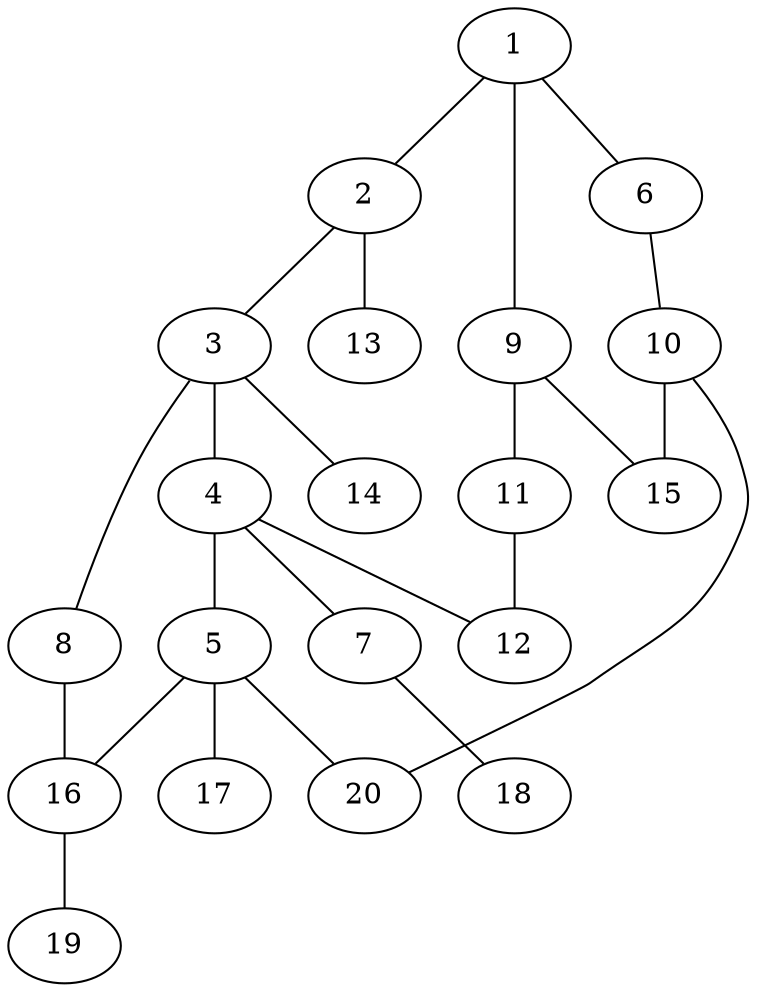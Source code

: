 graph graphname {1--2
1--6
1--9
2--3
2--13
3--4
3--8
3--14
4--5
4--7
4--12
5--16
5--17
5--20
6--10
7--18
8--16
9--11
9--15
10--15
10--20
11--12
16--19
}